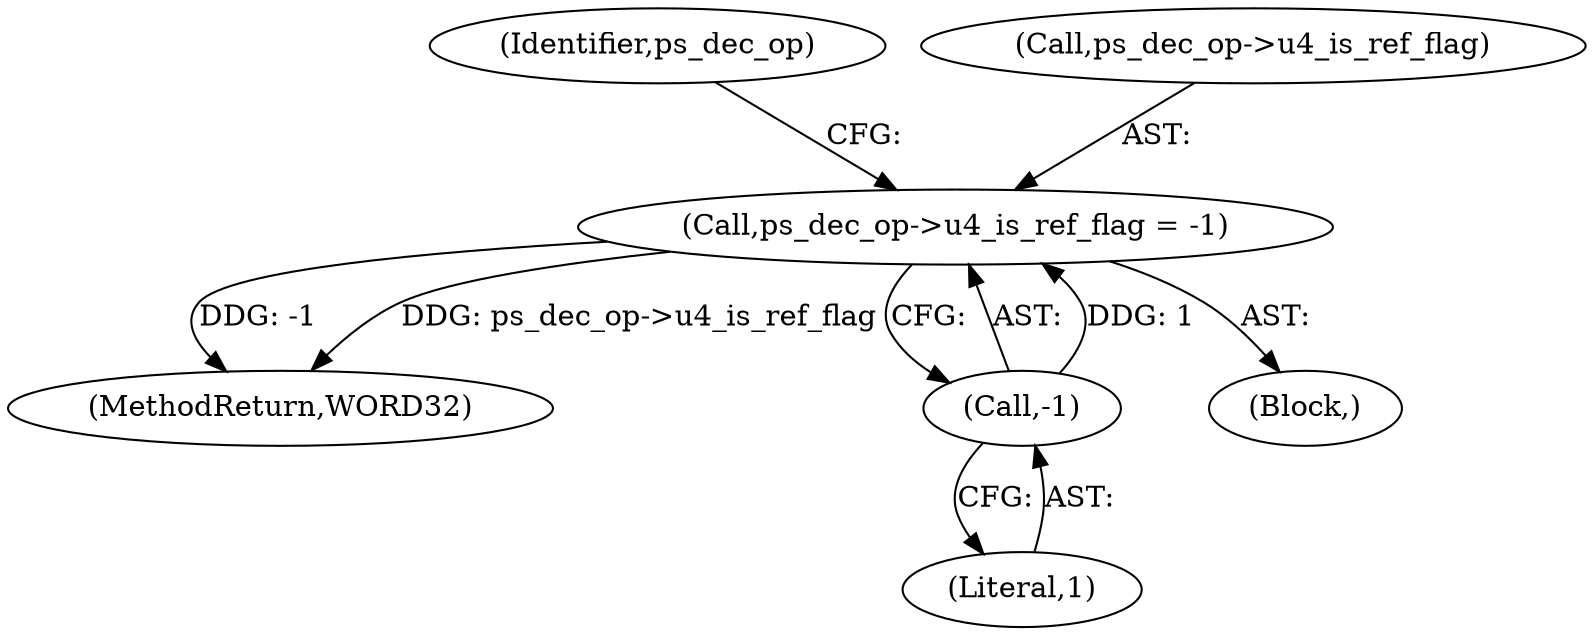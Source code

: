 digraph "0_Android_e86d3cfd2bc28dac421092106751e5638d54a848@pointer" {
"1000881" [label="(Call,ps_dec_op->u4_is_ref_flag = -1)"];
"1000885" [label="(Call,-1)"];
"1000881" [label="(Call,ps_dec_op->u4_is_ref_flag = -1)"];
"1000885" [label="(Call,-1)"];
"1000886" [label="(Literal,1)"];
"1000889" [label="(Identifier,ps_dec_op)"];
"1002272" [label="(MethodReturn,WORD32)"];
"1000882" [label="(Call,ps_dec_op->u4_is_ref_flag)"];
"1000707" [label="(Block,)"];
"1000881" -> "1000707"  [label="AST: "];
"1000881" -> "1000885"  [label="CFG: "];
"1000882" -> "1000881"  [label="AST: "];
"1000885" -> "1000881"  [label="AST: "];
"1000889" -> "1000881"  [label="CFG: "];
"1000881" -> "1002272"  [label="DDG: -1"];
"1000881" -> "1002272"  [label="DDG: ps_dec_op->u4_is_ref_flag"];
"1000885" -> "1000881"  [label="DDG: 1"];
"1000885" -> "1000886"  [label="CFG: "];
"1000886" -> "1000885"  [label="AST: "];
}
